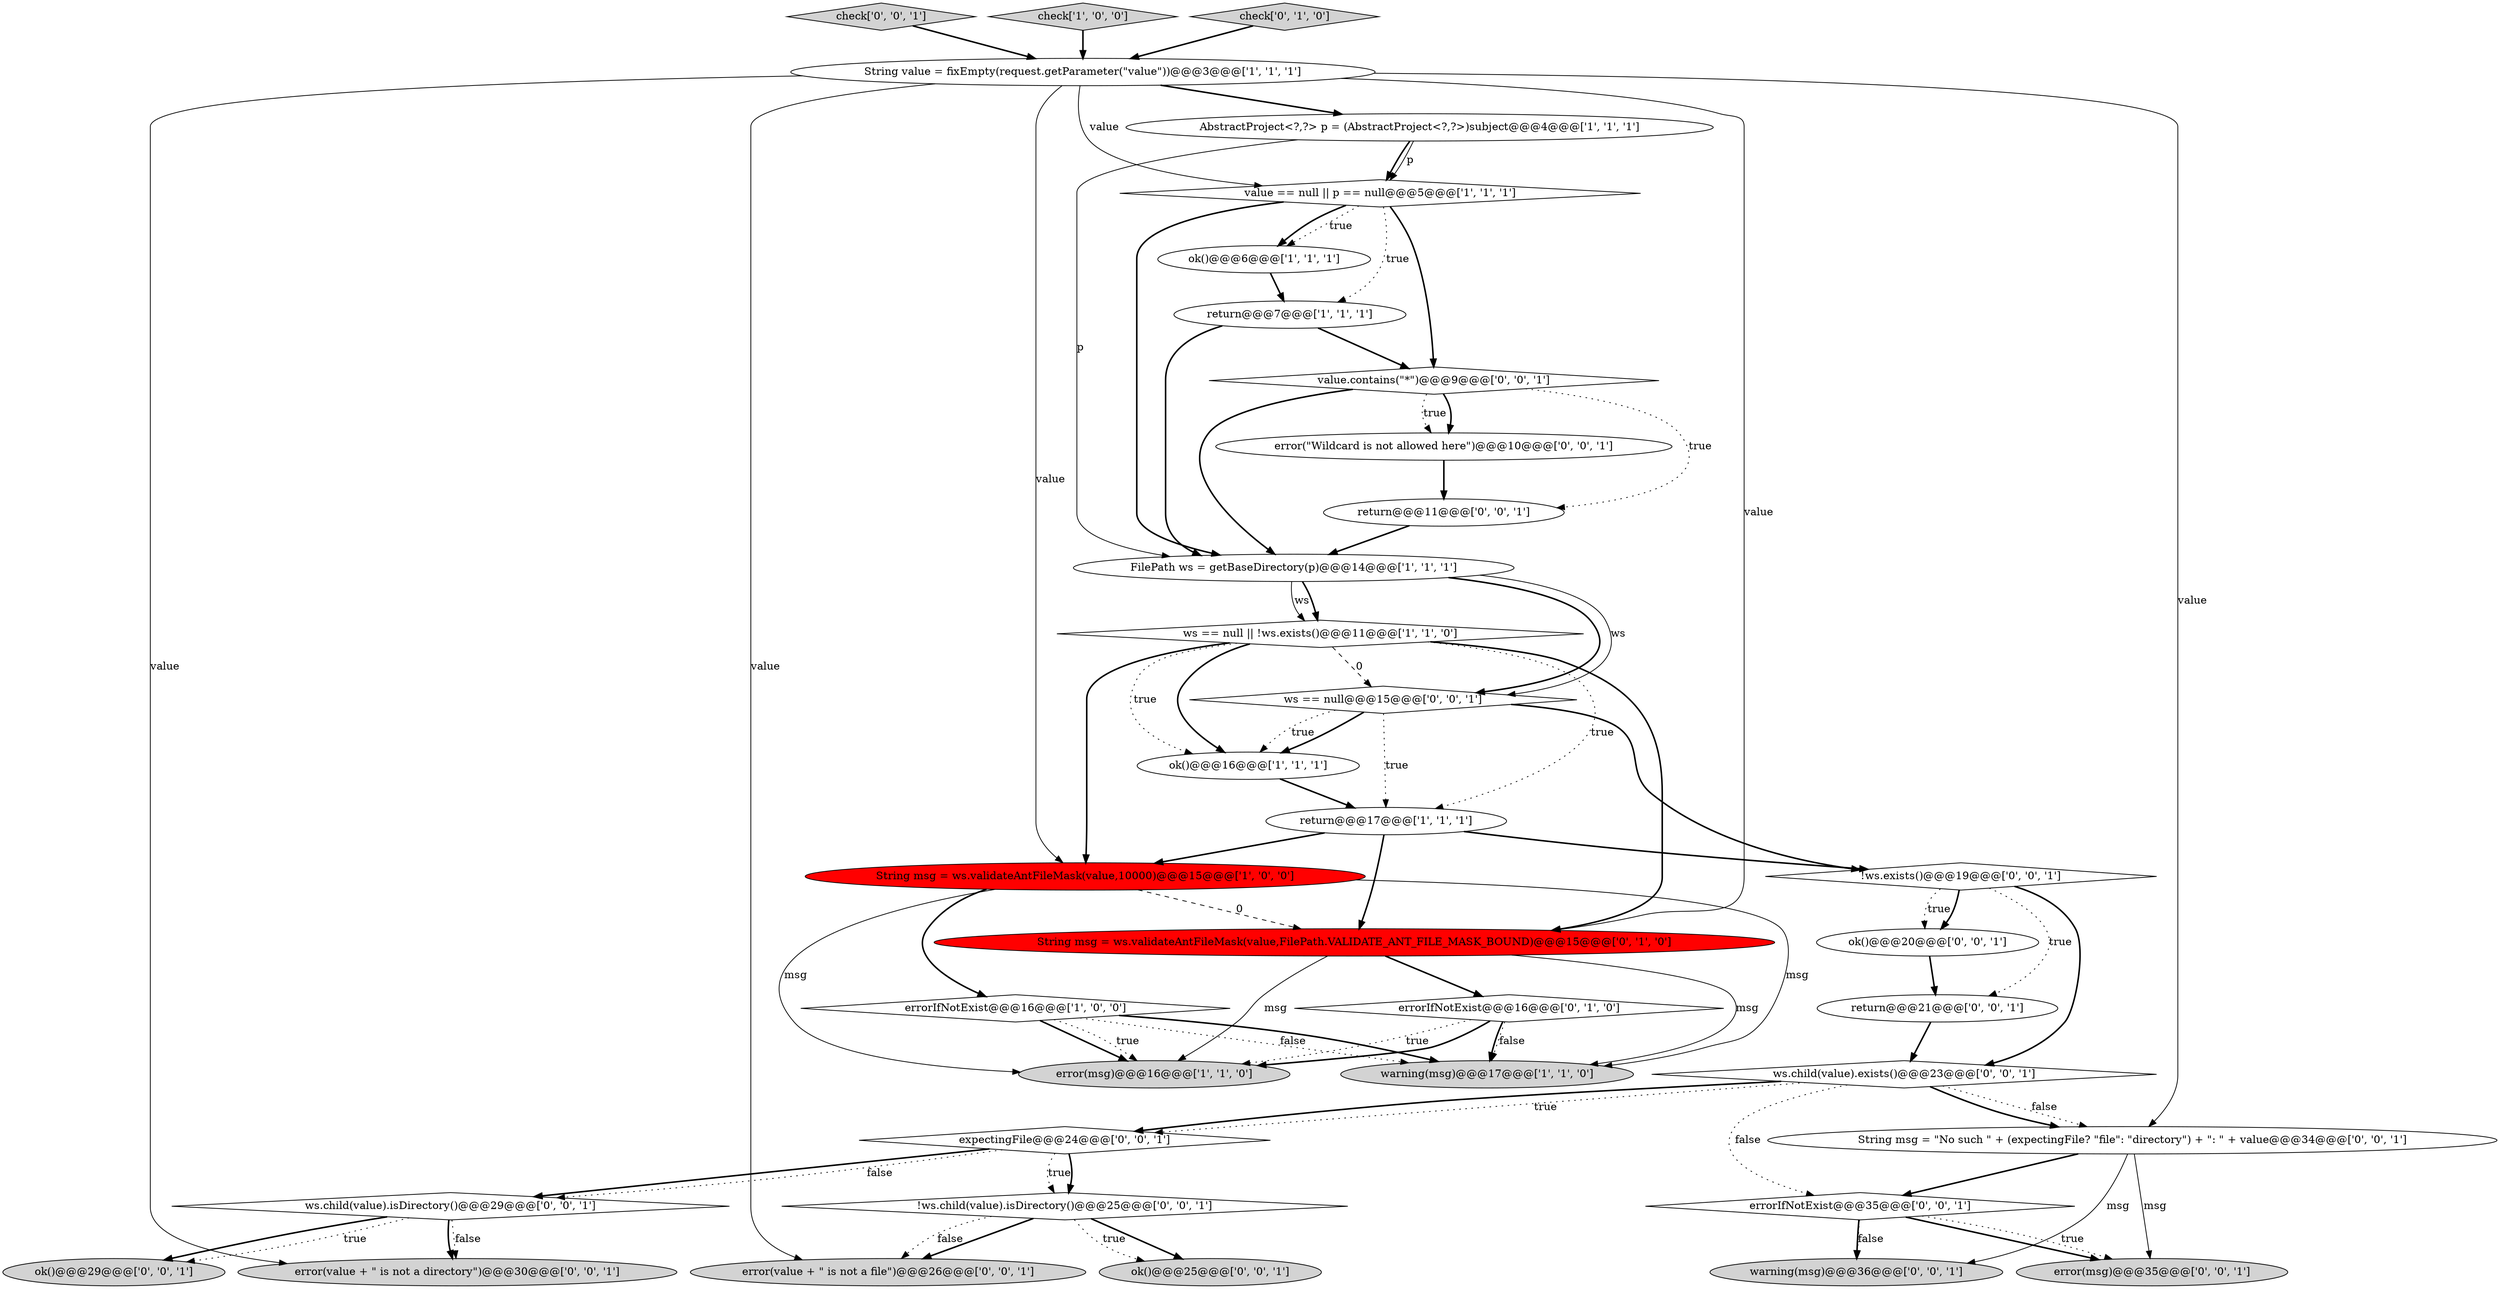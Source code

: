 digraph {
0 [style = filled, label = "value == null || p == null@@@5@@@['1', '1', '1']", fillcolor = white, shape = diamond image = "AAA0AAABBB1BBB"];
13 [style = filled, label = "error(msg)@@@16@@@['1', '1', '0']", fillcolor = lightgray, shape = ellipse image = "AAA0AAABBB1BBB"];
14 [style = filled, label = "String msg = ws.validateAntFileMask(value,FilePath.VALIDATE_ANT_FILE_MASK_BOUND)@@@15@@@['0', '1', '0']", fillcolor = red, shape = ellipse image = "AAA1AAABBB2BBB"];
17 [style = filled, label = "value.contains(\"*\")@@@9@@@['0', '0', '1']", fillcolor = white, shape = diamond image = "AAA0AAABBB3BBB"];
19 [style = filled, label = "ws.child(value).exists()@@@23@@@['0', '0', '1']", fillcolor = white, shape = diamond image = "AAA0AAABBB3BBB"];
11 [style = filled, label = "ok()@@@6@@@['1', '1', '1']", fillcolor = white, shape = ellipse image = "AAA0AAABBB1BBB"];
33 [style = filled, label = "String msg = \"No such \" + (expectingFile? \"file\": \"directory\") + \": \" + value@@@34@@@['0', '0', '1']", fillcolor = white, shape = ellipse image = "AAA0AAABBB3BBB"];
22 [style = filled, label = "ok()@@@29@@@['0', '0', '1']", fillcolor = lightgray, shape = ellipse image = "AAA0AAABBB3BBB"];
16 [style = filled, label = "errorIfNotExist@@@16@@@['0', '1', '0']", fillcolor = white, shape = diamond image = "AAA0AAABBB2BBB"];
30 [style = filled, label = "expectingFile@@@24@@@['0', '0', '1']", fillcolor = white, shape = diamond image = "AAA0AAABBB3BBB"];
23 [style = filled, label = "!ws.child(value).isDirectory()@@@25@@@['0', '0', '1']", fillcolor = white, shape = diamond image = "AAA0AAABBB3BBB"];
9 [style = filled, label = "return@@@17@@@['1', '1', '1']", fillcolor = white, shape = ellipse image = "AAA0AAABBB1BBB"];
8 [style = filled, label = "String value = fixEmpty(request.getParameter(\"value\"))@@@3@@@['1', '1', '1']", fillcolor = white, shape = ellipse image = "AAA0AAABBB1BBB"];
29 [style = filled, label = "error(value + \" is not a file\")@@@26@@@['0', '0', '1']", fillcolor = lightgray, shape = ellipse image = "AAA0AAABBB3BBB"];
31 [style = filled, label = "error(msg)@@@35@@@['0', '0', '1']", fillcolor = lightgray, shape = ellipse image = "AAA0AAABBB3BBB"];
10 [style = filled, label = "String msg = ws.validateAntFileMask(value,10000)@@@15@@@['1', '0', '0']", fillcolor = red, shape = ellipse image = "AAA1AAABBB1BBB"];
18 [style = filled, label = "ws == null@@@15@@@['0', '0', '1']", fillcolor = white, shape = diamond image = "AAA0AAABBB3BBB"];
25 [style = filled, label = "error(\"Wildcard is not allowed here\")@@@10@@@['0', '0', '1']", fillcolor = white, shape = ellipse image = "AAA0AAABBB3BBB"];
3 [style = filled, label = "return@@@7@@@['1', '1', '1']", fillcolor = white, shape = ellipse image = "AAA0AAABBB1BBB"];
4 [style = filled, label = "AbstractProject<?,?> p = (AbstractProject<?,?>)subject@@@4@@@['1', '1', '1']", fillcolor = white, shape = ellipse image = "AAA0AAABBB1BBB"];
32 [style = filled, label = "ok()@@@25@@@['0', '0', '1']", fillcolor = lightgray, shape = ellipse image = "AAA0AAABBB3BBB"];
21 [style = filled, label = "return@@@11@@@['0', '0', '1']", fillcolor = white, shape = ellipse image = "AAA0AAABBB3BBB"];
20 [style = filled, label = "ws.child(value).isDirectory()@@@29@@@['0', '0', '1']", fillcolor = white, shape = diamond image = "AAA0AAABBB3BBB"];
28 [style = filled, label = "ok()@@@20@@@['0', '0', '1']", fillcolor = white, shape = ellipse image = "AAA0AAABBB3BBB"];
5 [style = filled, label = "ws == null || !ws.exists()@@@11@@@['1', '1', '0']", fillcolor = white, shape = diamond image = "AAA0AAABBB1BBB"];
1 [style = filled, label = "errorIfNotExist@@@16@@@['1', '0', '0']", fillcolor = white, shape = diamond image = "AAA0AAABBB1BBB"];
26 [style = filled, label = "error(value + \" is not a directory\")@@@30@@@['0', '0', '1']", fillcolor = lightgray, shape = ellipse image = "AAA0AAABBB3BBB"];
36 [style = filled, label = "check['0', '0', '1']", fillcolor = lightgray, shape = diamond image = "AAA0AAABBB3BBB"];
7 [style = filled, label = "FilePath ws = getBaseDirectory(p)@@@14@@@['1', '1', '1']", fillcolor = white, shape = ellipse image = "AAA0AAABBB1BBB"];
34 [style = filled, label = "!ws.exists()@@@19@@@['0', '0', '1']", fillcolor = white, shape = diamond image = "AAA0AAABBB3BBB"];
24 [style = filled, label = "errorIfNotExist@@@35@@@['0', '0', '1']", fillcolor = white, shape = diamond image = "AAA0AAABBB3BBB"];
12 [style = filled, label = "check['1', '0', '0']", fillcolor = lightgray, shape = diamond image = "AAA0AAABBB1BBB"];
6 [style = filled, label = "warning(msg)@@@17@@@['1', '1', '0']", fillcolor = lightgray, shape = ellipse image = "AAA0AAABBB1BBB"];
35 [style = filled, label = "warning(msg)@@@36@@@['0', '0', '1']", fillcolor = lightgray, shape = ellipse image = "AAA0AAABBB3BBB"];
2 [style = filled, label = "ok()@@@16@@@['1', '1', '1']", fillcolor = white, shape = ellipse image = "AAA0AAABBB1BBB"];
27 [style = filled, label = "return@@@21@@@['0', '0', '1']", fillcolor = white, shape = ellipse image = "AAA0AAABBB3BBB"];
15 [style = filled, label = "check['0', '1', '0']", fillcolor = lightgray, shape = diamond image = "AAA0AAABBB2BBB"];
17->25 [style = bold, label=""];
19->33 [style = dotted, label="false"];
14->13 [style = solid, label="msg"];
16->13 [style = dotted, label="true"];
8->10 [style = solid, label="value"];
7->5 [style = solid, label="ws"];
30->20 [style = bold, label=""];
20->26 [style = bold, label=""];
8->26 [style = solid, label="value"];
4->7 [style = solid, label="p"];
9->10 [style = bold, label=""];
1->6 [style = dotted, label="false"];
1->13 [style = bold, label=""];
24->35 [style = dotted, label="false"];
19->24 [style = dotted, label="false"];
23->29 [style = bold, label=""];
1->13 [style = dotted, label="true"];
23->29 [style = dotted, label="false"];
34->27 [style = dotted, label="true"];
9->14 [style = bold, label=""];
16->6 [style = dotted, label="false"];
5->9 [style = dotted, label="true"];
27->19 [style = bold, label=""];
0->3 [style = dotted, label="true"];
8->4 [style = bold, label=""];
0->11 [style = dotted, label="true"];
25->21 [style = bold, label=""];
14->16 [style = bold, label=""];
34->28 [style = dotted, label="true"];
5->10 [style = bold, label=""];
10->6 [style = solid, label="msg"];
34->19 [style = bold, label=""];
0->17 [style = bold, label=""];
16->6 [style = bold, label=""];
33->35 [style = solid, label="msg"];
10->13 [style = solid, label="msg"];
2->9 [style = bold, label=""];
30->20 [style = dotted, label="false"];
4->0 [style = bold, label=""];
0->7 [style = bold, label=""];
7->5 [style = bold, label=""];
3->7 [style = bold, label=""];
30->23 [style = dotted, label="true"];
21->7 [style = bold, label=""];
20->22 [style = dotted, label="true"];
10->1 [style = bold, label=""];
17->21 [style = dotted, label="true"];
19->33 [style = bold, label=""];
16->13 [style = bold, label=""];
8->33 [style = solid, label="value"];
18->34 [style = bold, label=""];
23->32 [style = bold, label=""];
0->11 [style = bold, label=""];
14->6 [style = solid, label="msg"];
19->30 [style = dotted, label="true"];
33->31 [style = solid, label="msg"];
23->32 [style = dotted, label="true"];
34->28 [style = bold, label=""];
1->6 [style = bold, label=""];
17->25 [style = dotted, label="true"];
8->29 [style = solid, label="value"];
24->31 [style = bold, label=""];
11->3 [style = bold, label=""];
12->8 [style = bold, label=""];
33->24 [style = bold, label=""];
18->9 [style = dotted, label="true"];
7->18 [style = bold, label=""];
36->8 [style = bold, label=""];
3->17 [style = bold, label=""];
20->26 [style = dotted, label="false"];
15->8 [style = bold, label=""];
10->14 [style = dashed, label="0"];
18->2 [style = dotted, label="true"];
5->2 [style = dotted, label="true"];
7->18 [style = solid, label="ws"];
24->35 [style = bold, label=""];
8->0 [style = solid, label="value"];
30->23 [style = bold, label=""];
8->14 [style = solid, label="value"];
24->31 [style = dotted, label="true"];
5->14 [style = bold, label=""];
18->2 [style = bold, label=""];
5->18 [style = dashed, label="0"];
20->22 [style = bold, label=""];
17->7 [style = bold, label=""];
5->2 [style = bold, label=""];
4->0 [style = solid, label="p"];
28->27 [style = bold, label=""];
19->30 [style = bold, label=""];
9->34 [style = bold, label=""];
}
